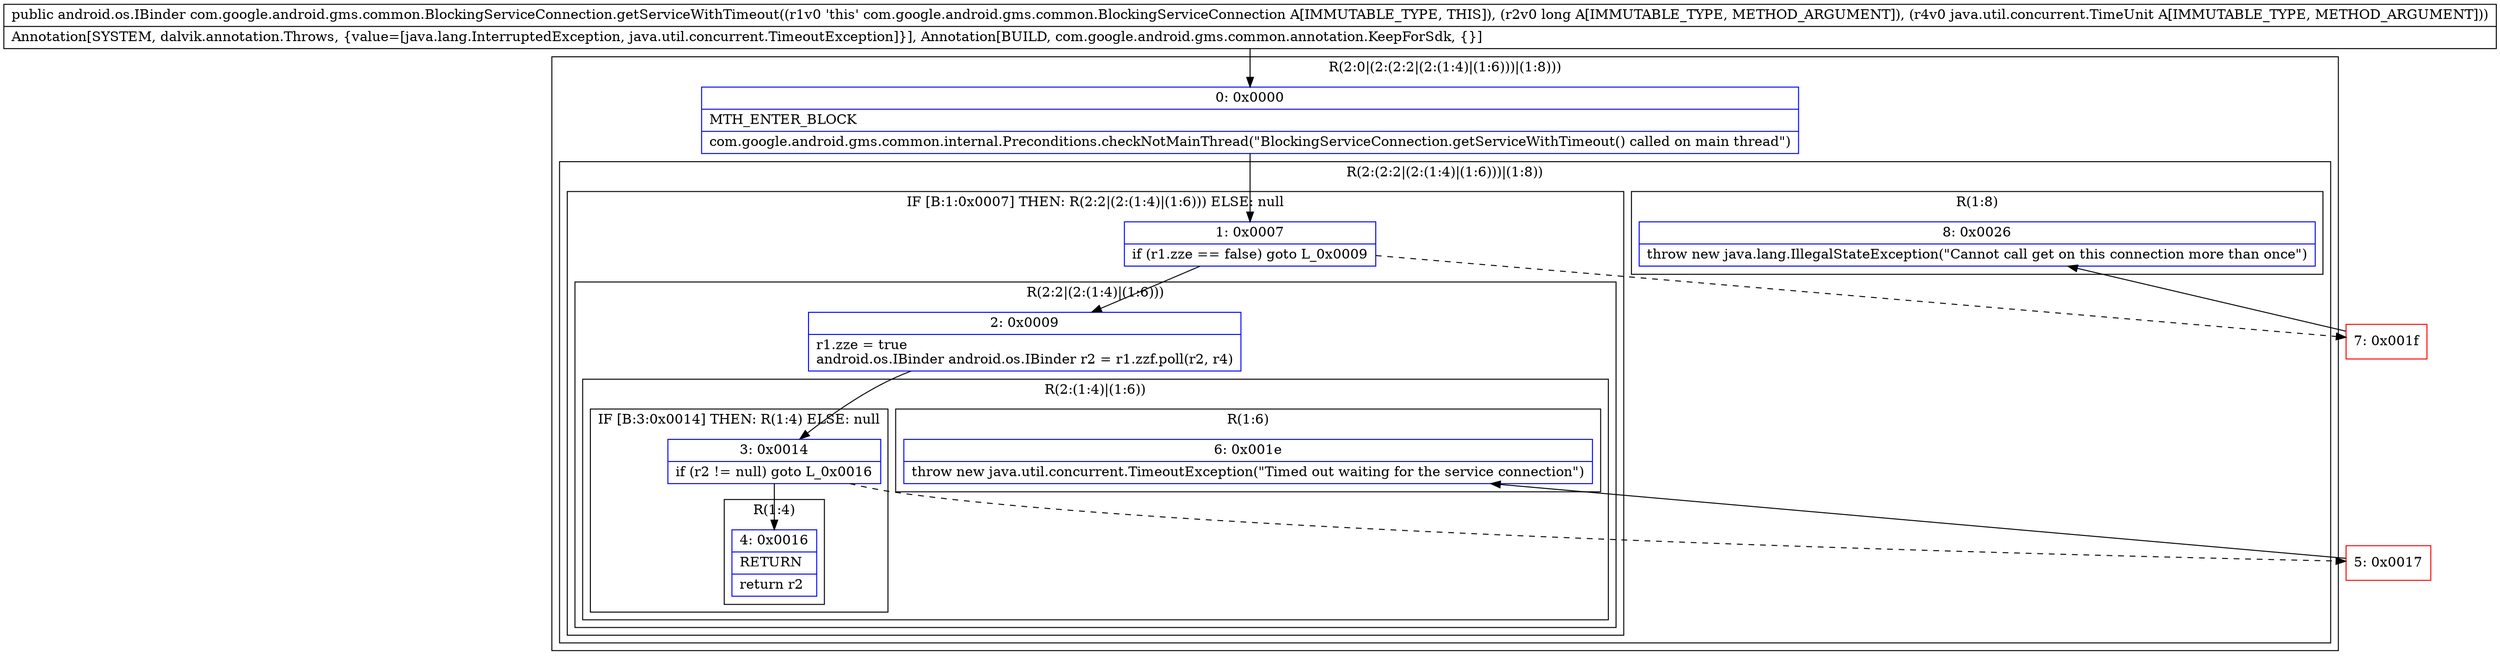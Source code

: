 digraph "CFG forcom.google.android.gms.common.BlockingServiceConnection.getServiceWithTimeout(JLjava\/util\/concurrent\/TimeUnit;)Landroid\/os\/IBinder;" {
subgraph cluster_Region_43076608 {
label = "R(2:0|(2:(2:2|(2:(1:4)|(1:6)))|(1:8)))";
node [shape=record,color=blue];
Node_0 [shape=record,label="{0\:\ 0x0000|MTH_ENTER_BLOCK\l|com.google.android.gms.common.internal.Preconditions.checkNotMainThread(\"BlockingServiceConnection.getServiceWithTimeout() called on main thread\")\l}"];
subgraph cluster_Region_1181953545 {
label = "R(2:(2:2|(2:(1:4)|(1:6)))|(1:8))";
node [shape=record,color=blue];
subgraph cluster_IfRegion_192308194 {
label = "IF [B:1:0x0007] THEN: R(2:2|(2:(1:4)|(1:6))) ELSE: null";
node [shape=record,color=blue];
Node_1 [shape=record,label="{1\:\ 0x0007|if (r1.zze == false) goto L_0x0009\l}"];
subgraph cluster_Region_1359858153 {
label = "R(2:2|(2:(1:4)|(1:6)))";
node [shape=record,color=blue];
Node_2 [shape=record,label="{2\:\ 0x0009|r1.zze = true\landroid.os.IBinder android.os.IBinder r2 = r1.zzf.poll(r2, r4)\l}"];
subgraph cluster_Region_669165453 {
label = "R(2:(1:4)|(1:6))";
node [shape=record,color=blue];
subgraph cluster_IfRegion_469545034 {
label = "IF [B:3:0x0014] THEN: R(1:4) ELSE: null";
node [shape=record,color=blue];
Node_3 [shape=record,label="{3\:\ 0x0014|if (r2 != null) goto L_0x0016\l}"];
subgraph cluster_Region_2060431291 {
label = "R(1:4)";
node [shape=record,color=blue];
Node_4 [shape=record,label="{4\:\ 0x0016|RETURN\l|return r2\l}"];
}
}
subgraph cluster_Region_790306365 {
label = "R(1:6)";
node [shape=record,color=blue];
Node_6 [shape=record,label="{6\:\ 0x001e|throw new java.util.concurrent.TimeoutException(\"Timed out waiting for the service connection\")\l}"];
}
}
}
}
subgraph cluster_Region_1883733681 {
label = "R(1:8)";
node [shape=record,color=blue];
Node_8 [shape=record,label="{8\:\ 0x0026|throw new java.lang.IllegalStateException(\"Cannot call get on this connection more than once\")\l}"];
}
}
}
Node_5 [shape=record,color=red,label="{5\:\ 0x0017}"];
Node_7 [shape=record,color=red,label="{7\:\ 0x001f}"];
MethodNode[shape=record,label="{public android.os.IBinder com.google.android.gms.common.BlockingServiceConnection.getServiceWithTimeout((r1v0 'this' com.google.android.gms.common.BlockingServiceConnection A[IMMUTABLE_TYPE, THIS]), (r2v0 long A[IMMUTABLE_TYPE, METHOD_ARGUMENT]), (r4v0 java.util.concurrent.TimeUnit A[IMMUTABLE_TYPE, METHOD_ARGUMENT]))  | Annotation[SYSTEM, dalvik.annotation.Throws, \{value=[java.lang.InterruptedException, java.util.concurrent.TimeoutException]\}], Annotation[BUILD, com.google.android.gms.common.annotation.KeepForSdk, \{\}]\l}"];
MethodNode -> Node_0;
Node_0 -> Node_1;
Node_1 -> Node_2;
Node_1 -> Node_7[style=dashed];
Node_2 -> Node_3;
Node_3 -> Node_4;
Node_3 -> Node_5[style=dashed];
Node_5 -> Node_6;
Node_7 -> Node_8;
}

